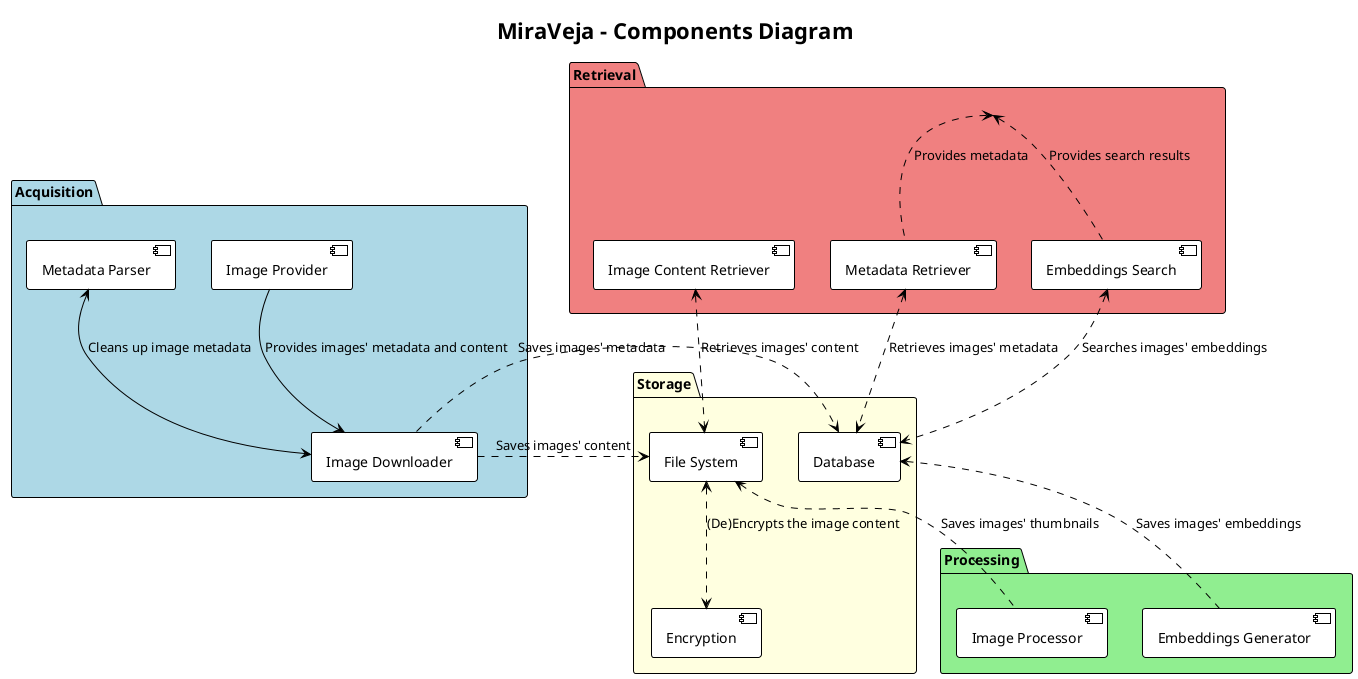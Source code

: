 @startuml "MiraVeja - Components Diagram"
!theme plain

title MiraVeja - Components Diagram

' Components
package Acquisition as acquisition #LightBlue {
    [Image Provider] as imageProvider
    [Image Downloader] as imageDownloader
    [Metadata Parser] as metadataParser
}

package Processing as processing #LightGreen {
    [Image Processor] as imageProcessor
    [Embeddings Generator] as embeddingsGenerator
}

package Storage as storage #LightYellow {
    [Database] as database
    [File System] as fileSystem
    [Encryption] as encryption
}

package Retrieval as retrieval #LightCoral {
    [Image Content Retriever] as imageContentRetriever
    [Metadata Retriever] as metadataRetriever
    [Embeddings Search] as embeddingsSearch
}

' Relationships
imageProvider --> imageDownloader : "Provides images' metadata and content"
metadataParser <--> imageDownloader : "Cleans up image metadata"
imageDownloader .r.> database : "Saves images' metadata"
imageDownloader .r.> fileSystem : "Saves images' content"

imageProcessor .u.> fileSystem : "Saves images' thumbnails"
embeddingsGenerator .u.> database : "Saves images' embeddings"

imageContentRetriever <.d.> fileSystem : "Retrieves images' content"
metadataRetriever <.d.> database : "Retrieves images' metadata"
embeddingsSearch <.d.> database : "Searches images' embeddings"

fileSystem <..> encryption : "(De)Encrypts the image content"

embeddingsSearch .u.> retrieval : "Provides search results"
metadataRetriever .u.> retrieval : "Provides metadata"

@enduml
